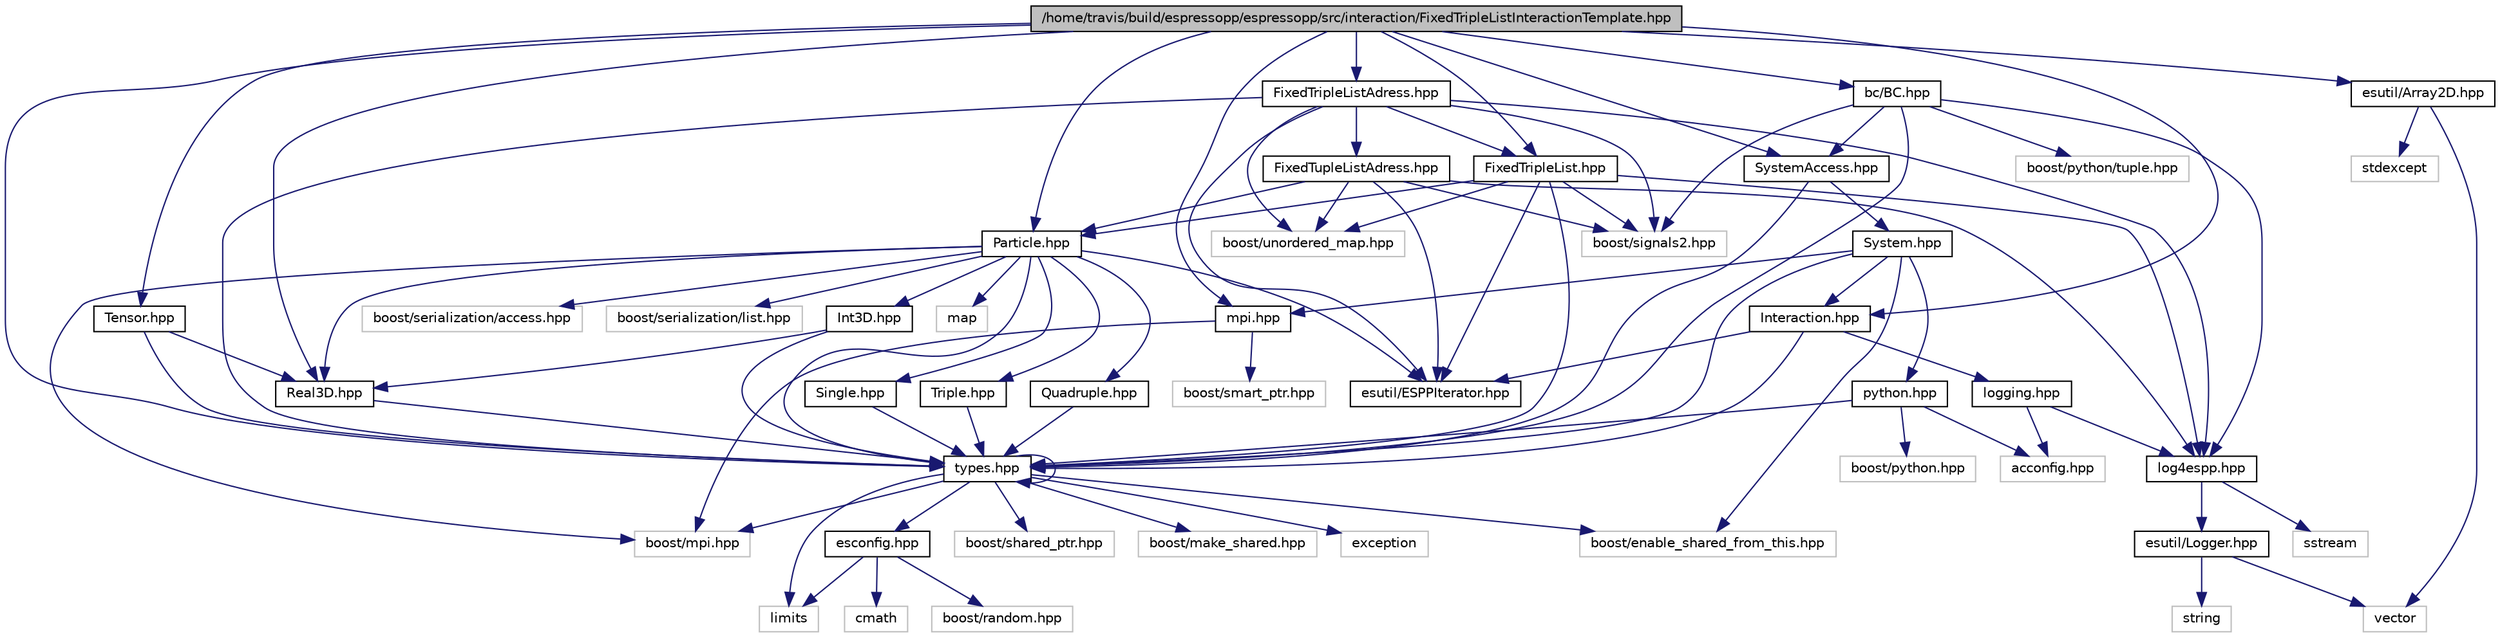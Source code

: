 digraph G
{
  edge [fontname="Helvetica",fontsize="10",labelfontname="Helvetica",labelfontsize="10"];
  node [fontname="Helvetica",fontsize="10",shape=record];
  Node1 [label="/home/travis/build/espressopp/espressopp/src/interaction/FixedTripleListInteractionTemplate.hpp",height=0.2,width=0.4,color="black", fillcolor="grey75", style="filled" fontcolor="black"];
  Node1 -> Node2 [color="midnightblue",fontsize="10",style="solid",fontname="Helvetica"];
  Node2 [label="mpi.hpp",height=0.2,width=0.4,color="black", fillcolor="white", style="filled",URL="$mpi_8hpp.html"];
  Node2 -> Node3 [color="midnightblue",fontsize="10",style="solid",fontname="Helvetica"];
  Node3 [label="boost/mpi.hpp",height=0.2,width=0.4,color="grey75", fillcolor="white", style="filled"];
  Node2 -> Node4 [color="midnightblue",fontsize="10",style="solid",fontname="Helvetica"];
  Node4 [label="boost/smart_ptr.hpp",height=0.2,width=0.4,color="grey75", fillcolor="white", style="filled"];
  Node1 -> Node5 [color="midnightblue",fontsize="10",style="solid",fontname="Helvetica"];
  Node5 [label="Interaction.hpp",height=0.2,width=0.4,color="black", fillcolor="white", style="filled",URL="$Interaction_8hpp.html"];
  Node5 -> Node6 [color="midnightblue",fontsize="10",style="solid",fontname="Helvetica"];
  Node6 [label="types.hpp",height=0.2,width=0.4,color="black", fillcolor="white", style="filled",URL="$types_8hpp.html"];
  Node6 -> Node7 [color="midnightblue",fontsize="10",style="solid",fontname="Helvetica"];
  Node7 [label="boost/shared_ptr.hpp",height=0.2,width=0.4,color="grey75", fillcolor="white", style="filled"];
  Node6 -> Node8 [color="midnightblue",fontsize="10",style="solid",fontname="Helvetica"];
  Node8 [label="boost/make_shared.hpp",height=0.2,width=0.4,color="grey75", fillcolor="white", style="filled"];
  Node6 -> Node9 [color="midnightblue",fontsize="10",style="solid",fontname="Helvetica"];
  Node9 [label="boost/enable_shared_from_this.hpp",height=0.2,width=0.4,color="grey75", fillcolor="white", style="filled"];
  Node6 -> Node3 [color="midnightblue",fontsize="10",style="solid",fontname="Helvetica"];
  Node6 -> Node10 [color="midnightblue",fontsize="10",style="solid",fontname="Helvetica"];
  Node10 [label="exception",height=0.2,width=0.4,color="grey75", fillcolor="white", style="filled"];
  Node6 -> Node11 [color="midnightblue",fontsize="10",style="solid",fontname="Helvetica"];
  Node11 [label="limits",height=0.2,width=0.4,color="grey75", fillcolor="white", style="filled"];
  Node6 -> Node12 [color="midnightblue",fontsize="10",style="solid",fontname="Helvetica"];
  Node12 [label="esconfig.hpp",height=0.2,width=0.4,color="black", fillcolor="white", style="filled",URL="$esconfig_8hpp.html"];
  Node12 -> Node13 [color="midnightblue",fontsize="10",style="solid",fontname="Helvetica"];
  Node13 [label="boost/random.hpp",height=0.2,width=0.4,color="grey75", fillcolor="white", style="filled"];
  Node12 -> Node11 [color="midnightblue",fontsize="10",style="solid",fontname="Helvetica"];
  Node12 -> Node14 [color="midnightblue",fontsize="10",style="solid",fontname="Helvetica"];
  Node14 [label="cmath",height=0.2,width=0.4,color="grey75", fillcolor="white", style="filled"];
  Node6 -> Node6 [color="midnightblue",fontsize="10",style="solid",fontname="Helvetica"];
  Node5 -> Node15 [color="midnightblue",fontsize="10",style="solid",fontname="Helvetica"];
  Node15 [label="logging.hpp",height=0.2,width=0.4,color="black", fillcolor="white", style="filled",URL="$logging_8hpp.html"];
  Node15 -> Node16 [color="midnightblue",fontsize="10",style="solid",fontname="Helvetica"];
  Node16 [label="acconfig.hpp",height=0.2,width=0.4,color="grey75", fillcolor="white", style="filled"];
  Node15 -> Node17 [color="midnightblue",fontsize="10",style="solid",fontname="Helvetica"];
  Node17 [label="log4espp.hpp",height=0.2,width=0.4,color="black", fillcolor="white", style="filled",URL="$log4espp_8hpp.html"];
  Node17 -> Node18 [color="midnightblue",fontsize="10",style="solid",fontname="Helvetica"];
  Node18 [label="sstream",height=0.2,width=0.4,color="grey75", fillcolor="white", style="filled"];
  Node17 -> Node19 [color="midnightblue",fontsize="10",style="solid",fontname="Helvetica"];
  Node19 [label="esutil/Logger.hpp",height=0.2,width=0.4,color="black", fillcolor="white", style="filled",URL="$Logger_8hpp.html",tooltip="Class for logging."];
  Node19 -> Node20 [color="midnightblue",fontsize="10",style="solid",fontname="Helvetica"];
  Node20 [label="string",height=0.2,width=0.4,color="grey75", fillcolor="white", style="filled"];
  Node19 -> Node21 [color="midnightblue",fontsize="10",style="solid",fontname="Helvetica"];
  Node21 [label="vector",height=0.2,width=0.4,color="grey75", fillcolor="white", style="filled"];
  Node5 -> Node22 [color="midnightblue",fontsize="10",style="solid",fontname="Helvetica"];
  Node22 [label="esutil/ESPPIterator.hpp",height=0.2,width=0.4,color="black", fillcolor="white", style="filled",URL="$ESPPIterator_8hpp.html"];
  Node1 -> Node23 [color="midnightblue",fontsize="10",style="solid",fontname="Helvetica"];
  Node23 [label="Real3D.hpp",height=0.2,width=0.4,color="black", fillcolor="white", style="filled",URL="$Real3D_8hpp.html"];
  Node23 -> Node6 [color="midnightblue",fontsize="10",style="solid",fontname="Helvetica"];
  Node1 -> Node24 [color="midnightblue",fontsize="10",style="solid",fontname="Helvetica"];
  Node24 [label="Tensor.hpp",height=0.2,width=0.4,color="black", fillcolor="white", style="filled",URL="$Tensor_8hpp.html"];
  Node24 -> Node6 [color="midnightblue",fontsize="10",style="solid",fontname="Helvetica"];
  Node24 -> Node23 [color="midnightblue",fontsize="10",style="solid",fontname="Helvetica"];
  Node1 -> Node25 [color="midnightblue",fontsize="10",style="solid",fontname="Helvetica"];
  Node25 [label="Particle.hpp",height=0.2,width=0.4,color="black", fillcolor="white", style="filled",URL="$Particle_8hpp.html"];
  Node25 -> Node6 [color="midnightblue",fontsize="10",style="solid",fontname="Helvetica"];
  Node25 -> Node26 [color="midnightblue",fontsize="10",style="solid",fontname="Helvetica"];
  Node26 [label="Single.hpp",height=0.2,width=0.4,color="black", fillcolor="white", style="filled",URL="$Single_8hpp.html"];
  Node26 -> Node6 [color="midnightblue",fontsize="10",style="solid",fontname="Helvetica"];
  Node25 -> Node27 [color="midnightblue",fontsize="10",style="solid",fontname="Helvetica"];
  Node27 [label="Triple.hpp",height=0.2,width=0.4,color="black", fillcolor="white", style="filled",URL="$Triple_8hpp.html"];
  Node27 -> Node6 [color="midnightblue",fontsize="10",style="solid",fontname="Helvetica"];
  Node25 -> Node28 [color="midnightblue",fontsize="10",style="solid",fontname="Helvetica"];
  Node28 [label="Quadruple.hpp",height=0.2,width=0.4,color="black", fillcolor="white", style="filled",URL="$Quadruple_8hpp.html"];
  Node28 -> Node6 [color="midnightblue",fontsize="10",style="solid",fontname="Helvetica"];
  Node25 -> Node29 [color="midnightblue",fontsize="10",style="solid",fontname="Helvetica"];
  Node29 [label="boost/serialization/access.hpp",height=0.2,width=0.4,color="grey75", fillcolor="white", style="filled"];
  Node25 -> Node30 [color="midnightblue",fontsize="10",style="solid",fontname="Helvetica"];
  Node30 [label="boost/serialization/list.hpp",height=0.2,width=0.4,color="grey75", fillcolor="white", style="filled"];
  Node25 -> Node3 [color="midnightblue",fontsize="10",style="solid",fontname="Helvetica"];
  Node25 -> Node22 [color="midnightblue",fontsize="10",style="solid",fontname="Helvetica"];
  Node25 -> Node23 [color="midnightblue",fontsize="10",style="solid",fontname="Helvetica"];
  Node25 -> Node31 [color="midnightblue",fontsize="10",style="solid",fontname="Helvetica"];
  Node31 [label="Int3D.hpp",height=0.2,width=0.4,color="black", fillcolor="white", style="filled",URL="$Int3D_8hpp.html"];
  Node31 -> Node6 [color="midnightblue",fontsize="10",style="solid",fontname="Helvetica"];
  Node31 -> Node23 [color="midnightblue",fontsize="10",style="solid",fontname="Helvetica"];
  Node25 -> Node32 [color="midnightblue",fontsize="10",style="solid",fontname="Helvetica"];
  Node32 [label="map",height=0.2,width=0.4,color="grey75", fillcolor="white", style="filled"];
  Node1 -> Node33 [color="midnightblue",fontsize="10",style="solid",fontname="Helvetica"];
  Node33 [label="FixedTripleList.hpp",height=0.2,width=0.4,color="black", fillcolor="white", style="filled",URL="$FixedTripleList_8hpp.html"];
  Node33 -> Node17 [color="midnightblue",fontsize="10",style="solid",fontname="Helvetica"];
  Node33 -> Node6 [color="midnightblue",fontsize="10",style="solid",fontname="Helvetica"];
  Node33 -> Node25 [color="midnightblue",fontsize="10",style="solid",fontname="Helvetica"];
  Node33 -> Node22 [color="midnightblue",fontsize="10",style="solid",fontname="Helvetica"];
  Node33 -> Node34 [color="midnightblue",fontsize="10",style="solid",fontname="Helvetica"];
  Node34 [label="boost/unordered_map.hpp",height=0.2,width=0.4,color="grey75", fillcolor="white", style="filled"];
  Node33 -> Node35 [color="midnightblue",fontsize="10",style="solid",fontname="Helvetica"];
  Node35 [label="boost/signals2.hpp",height=0.2,width=0.4,color="grey75", fillcolor="white", style="filled"];
  Node1 -> Node36 [color="midnightblue",fontsize="10",style="solid",fontname="Helvetica"];
  Node36 [label="FixedTripleListAdress.hpp",height=0.2,width=0.4,color="black", fillcolor="white", style="filled",URL="$FixedTripleListAdress_8hpp.html"];
  Node36 -> Node17 [color="midnightblue",fontsize="10",style="solid",fontname="Helvetica"];
  Node36 -> Node6 [color="midnightblue",fontsize="10",style="solid",fontname="Helvetica"];
  Node36 -> Node33 [color="midnightblue",fontsize="10",style="solid",fontname="Helvetica"];
  Node36 -> Node37 [color="midnightblue",fontsize="10",style="solid",fontname="Helvetica"];
  Node37 [label="FixedTupleListAdress.hpp",height=0.2,width=0.4,color="black", fillcolor="white", style="filled",URL="$FixedTupleListAdress_8hpp.html"];
  Node37 -> Node17 [color="midnightblue",fontsize="10",style="solid",fontname="Helvetica"];
  Node37 -> Node25 [color="midnightblue",fontsize="10",style="solid",fontname="Helvetica"];
  Node37 -> Node22 [color="midnightblue",fontsize="10",style="solid",fontname="Helvetica"];
  Node37 -> Node34 [color="midnightblue",fontsize="10",style="solid",fontname="Helvetica"];
  Node37 -> Node35 [color="midnightblue",fontsize="10",style="solid",fontname="Helvetica"];
  Node36 -> Node22 [color="midnightblue",fontsize="10",style="solid",fontname="Helvetica"];
  Node36 -> Node34 [color="midnightblue",fontsize="10",style="solid",fontname="Helvetica"];
  Node36 -> Node35 [color="midnightblue",fontsize="10",style="solid",fontname="Helvetica"];
  Node1 -> Node38 [color="midnightblue",fontsize="10",style="solid",fontname="Helvetica"];
  Node38 [label="esutil/Array2D.hpp",height=0.2,width=0.4,color="black", fillcolor="white", style="filled",URL="$Array2D_8hpp.html"];
  Node38 -> Node21 [color="midnightblue",fontsize="10",style="solid",fontname="Helvetica"];
  Node38 -> Node39 [color="midnightblue",fontsize="10",style="solid",fontname="Helvetica"];
  Node39 [label="stdexcept",height=0.2,width=0.4,color="grey75", fillcolor="white", style="filled"];
  Node1 -> Node40 [color="midnightblue",fontsize="10",style="solid",fontname="Helvetica"];
  Node40 [label="bc/BC.hpp",height=0.2,width=0.4,color="black", fillcolor="white", style="filled",URL="$BC_8hpp.html"];
  Node40 -> Node41 [color="midnightblue",fontsize="10",style="solid",fontname="Helvetica"];
  Node41 [label="boost/python/tuple.hpp",height=0.2,width=0.4,color="grey75", fillcolor="white", style="filled"];
  Node40 -> Node35 [color="midnightblue",fontsize="10",style="solid",fontname="Helvetica"];
  Node40 -> Node6 [color="midnightblue",fontsize="10",style="solid",fontname="Helvetica"];
  Node40 -> Node17 [color="midnightblue",fontsize="10",style="solid",fontname="Helvetica"];
  Node40 -> Node42 [color="midnightblue",fontsize="10",style="solid",fontname="Helvetica"];
  Node42 [label="SystemAccess.hpp",height=0.2,width=0.4,color="black", fillcolor="white", style="filled",URL="$SystemAccess_8hpp.html"];
  Node42 -> Node43 [color="midnightblue",fontsize="10",style="solid",fontname="Helvetica"];
  Node43 [label="System.hpp",height=0.2,width=0.4,color="black", fillcolor="white", style="filled",URL="$System_8hpp.html"];
  Node43 -> Node44 [color="midnightblue",fontsize="10",style="solid",fontname="Helvetica"];
  Node44 [label="python.hpp",height=0.2,width=0.4,color="black", fillcolor="white", style="filled",URL="$python_8hpp.html"];
  Node44 -> Node16 [color="midnightblue",fontsize="10",style="solid",fontname="Helvetica"];
  Node44 -> Node45 [color="midnightblue",fontsize="10",style="solid",fontname="Helvetica"];
  Node45 [label="boost/python.hpp",height=0.2,width=0.4,color="grey75", fillcolor="white", style="filled"];
  Node44 -> Node6 [color="midnightblue",fontsize="10",style="solid",fontname="Helvetica"];
  Node43 -> Node2 [color="midnightblue",fontsize="10",style="solid",fontname="Helvetica"];
  Node43 -> Node9 [color="midnightblue",fontsize="10",style="solid",fontname="Helvetica"];
  Node43 -> Node5 [color="midnightblue",fontsize="10",style="solid",fontname="Helvetica"];
  Node43 -> Node6 [color="midnightblue",fontsize="10",style="solid",fontname="Helvetica"];
  Node42 -> Node6 [color="midnightblue",fontsize="10",style="solid",fontname="Helvetica"];
  Node1 -> Node42 [color="midnightblue",fontsize="10",style="solid",fontname="Helvetica"];
  Node1 -> Node6 [color="midnightblue",fontsize="10",style="solid",fontname="Helvetica"];
}

